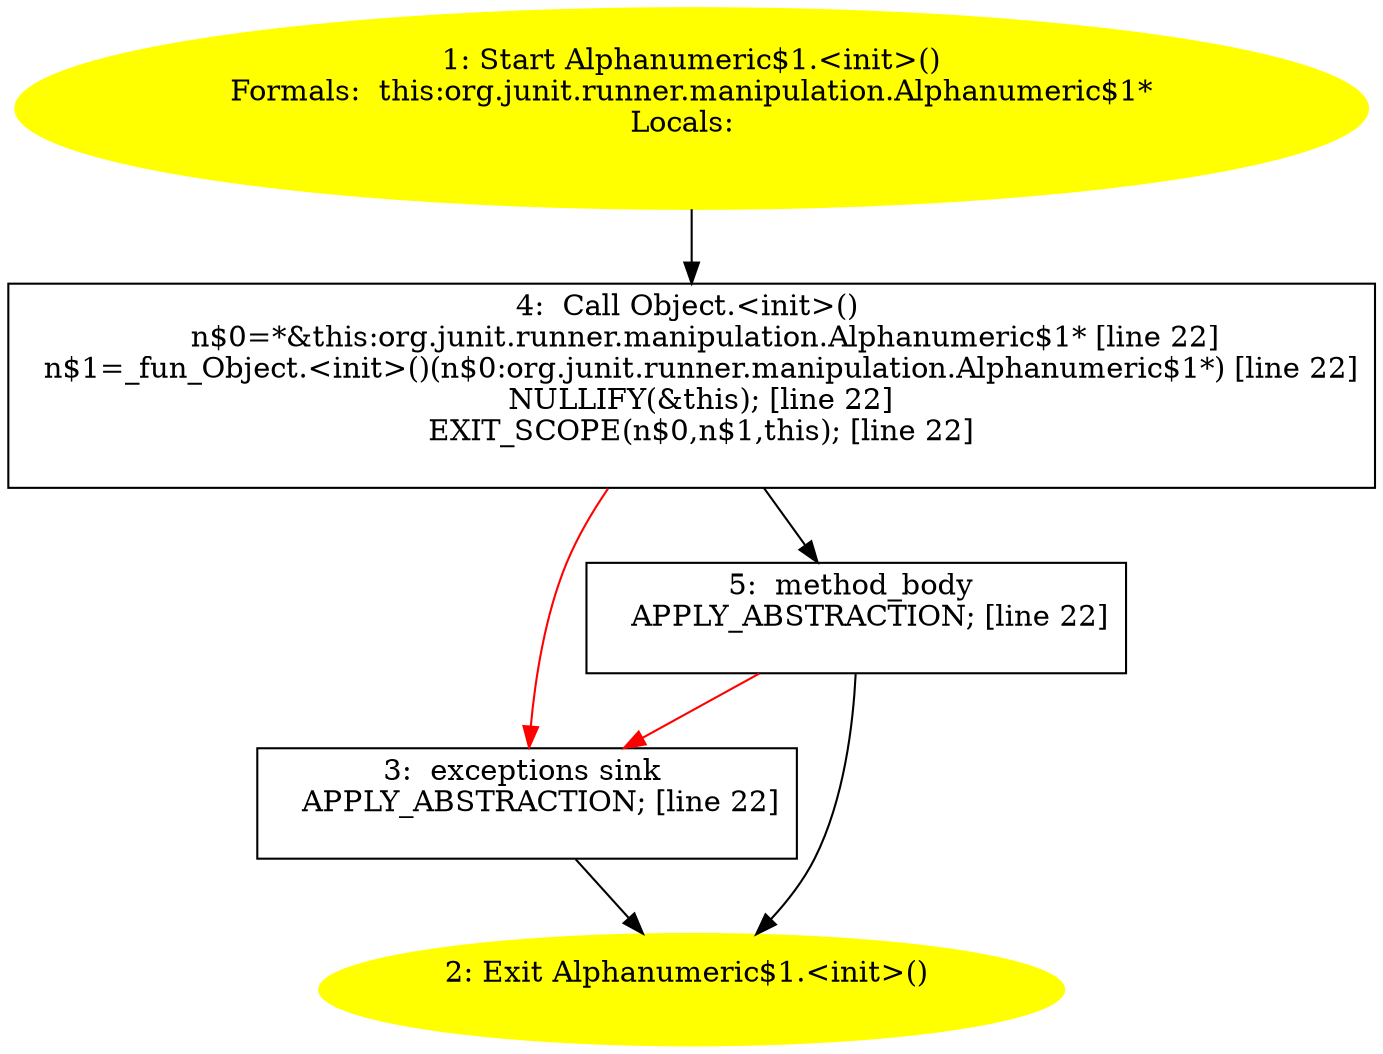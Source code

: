 /* @generated */
digraph cfg {
"org.junit.runner.manipulation.Alphanumeric$1.<init>().35e07e896b87258bcdf767b9cfe9c404_1" [label="1: Start Alphanumeric$1.<init>()\nFormals:  this:org.junit.runner.manipulation.Alphanumeric$1*\nLocals:  \n  " color=yellow style=filled]
	

	 "org.junit.runner.manipulation.Alphanumeric$1.<init>().35e07e896b87258bcdf767b9cfe9c404_1" -> "org.junit.runner.manipulation.Alphanumeric$1.<init>().35e07e896b87258bcdf767b9cfe9c404_4" ;
"org.junit.runner.manipulation.Alphanumeric$1.<init>().35e07e896b87258bcdf767b9cfe9c404_2" [label="2: Exit Alphanumeric$1.<init>() \n  " color=yellow style=filled]
	

"org.junit.runner.manipulation.Alphanumeric$1.<init>().35e07e896b87258bcdf767b9cfe9c404_3" [label="3:  exceptions sink \n   APPLY_ABSTRACTION; [line 22]\n " shape="box"]
	

	 "org.junit.runner.manipulation.Alphanumeric$1.<init>().35e07e896b87258bcdf767b9cfe9c404_3" -> "org.junit.runner.manipulation.Alphanumeric$1.<init>().35e07e896b87258bcdf767b9cfe9c404_2" ;
"org.junit.runner.manipulation.Alphanumeric$1.<init>().35e07e896b87258bcdf767b9cfe9c404_4" [label="4:  Call Object.<init>() \n   n$0=*&this:org.junit.runner.manipulation.Alphanumeric$1* [line 22]\n  n$1=_fun_Object.<init>()(n$0:org.junit.runner.manipulation.Alphanumeric$1*) [line 22]\n  NULLIFY(&this); [line 22]\n  EXIT_SCOPE(n$0,n$1,this); [line 22]\n " shape="box"]
	

	 "org.junit.runner.manipulation.Alphanumeric$1.<init>().35e07e896b87258bcdf767b9cfe9c404_4" -> "org.junit.runner.manipulation.Alphanumeric$1.<init>().35e07e896b87258bcdf767b9cfe9c404_5" ;
	 "org.junit.runner.manipulation.Alphanumeric$1.<init>().35e07e896b87258bcdf767b9cfe9c404_4" -> "org.junit.runner.manipulation.Alphanumeric$1.<init>().35e07e896b87258bcdf767b9cfe9c404_3" [color="red" ];
"org.junit.runner.manipulation.Alphanumeric$1.<init>().35e07e896b87258bcdf767b9cfe9c404_5" [label="5:  method_body \n   APPLY_ABSTRACTION; [line 22]\n " shape="box"]
	

	 "org.junit.runner.manipulation.Alphanumeric$1.<init>().35e07e896b87258bcdf767b9cfe9c404_5" -> "org.junit.runner.manipulation.Alphanumeric$1.<init>().35e07e896b87258bcdf767b9cfe9c404_2" ;
	 "org.junit.runner.manipulation.Alphanumeric$1.<init>().35e07e896b87258bcdf767b9cfe9c404_5" -> "org.junit.runner.manipulation.Alphanumeric$1.<init>().35e07e896b87258bcdf767b9cfe9c404_3" [color="red" ];
}
